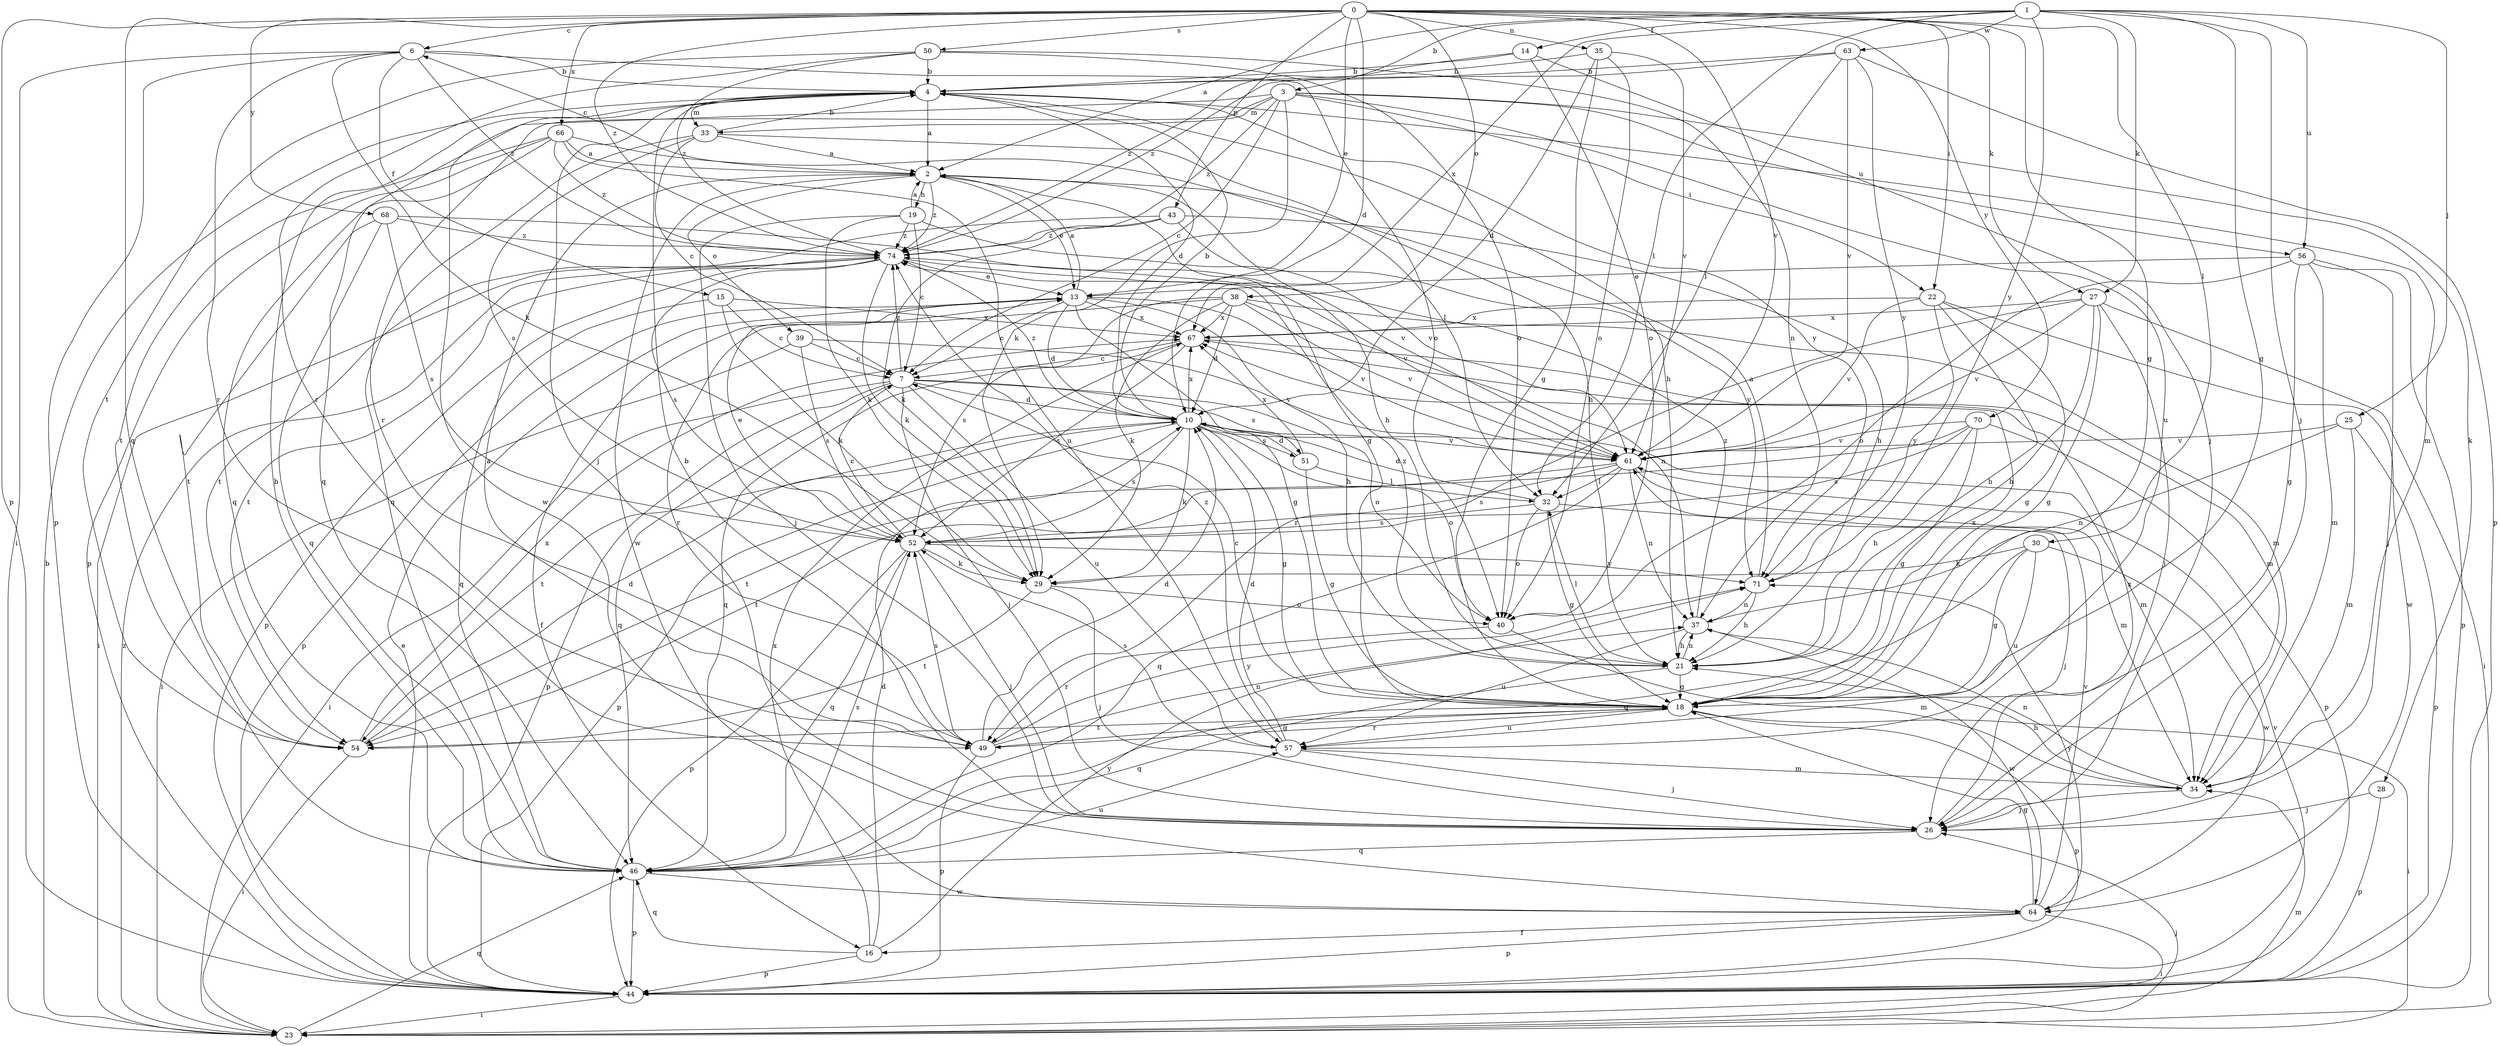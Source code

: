 strict digraph  {
0;
1;
2;
3;
4;
6;
7;
10;
13;
14;
15;
16;
18;
19;
21;
22;
23;
25;
26;
27;
28;
29;
30;
32;
33;
34;
35;
37;
38;
39;
40;
43;
44;
46;
49;
50;
51;
52;
54;
56;
57;
61;
63;
64;
66;
67;
68;
70;
71;
74;
0 -> 6  [label=c];
0 -> 10  [label=d];
0 -> 13  [label=e];
0 -> 18  [label=g];
0 -> 22  [label=i];
0 -> 27  [label=k];
0 -> 30  [label=l];
0 -> 35  [label=n];
0 -> 38  [label=o];
0 -> 43  [label=p];
0 -> 44  [label=p];
0 -> 46  [label=q];
0 -> 50  [label=s];
0 -> 61  [label=v];
0 -> 66  [label=x];
0 -> 68  [label=y];
0 -> 70  [label=y];
0 -> 74  [label=z];
1 -> 2  [label=a];
1 -> 3  [label=b];
1 -> 14  [label=f];
1 -> 18  [label=g];
1 -> 25  [label=j];
1 -> 26  [label=j];
1 -> 27  [label=k];
1 -> 32  [label=l];
1 -> 56  [label=u];
1 -> 63  [label=w];
1 -> 67  [label=x];
1 -> 71  [label=y];
2 -> 6  [label=c];
2 -> 13  [label=e];
2 -> 18  [label=g];
2 -> 19  [label=h];
2 -> 21  [label=h];
2 -> 39  [label=o];
2 -> 64  [label=w];
2 -> 74  [label=z];
3 -> 7  [label=c];
3 -> 22  [label=i];
3 -> 28  [label=k];
3 -> 29  [label=k];
3 -> 33  [label=m];
3 -> 46  [label=q];
3 -> 49  [label=r];
3 -> 56  [label=u];
3 -> 57  [label=u];
3 -> 74  [label=z];
4 -> 2  [label=a];
4 -> 10  [label=d];
4 -> 21  [label=h];
4 -> 26  [label=j];
4 -> 33  [label=m];
4 -> 34  [label=m];
4 -> 64  [label=w];
4 -> 71  [label=y];
6 -> 4  [label=b];
6 -> 15  [label=f];
6 -> 23  [label=i];
6 -> 29  [label=k];
6 -> 40  [label=o];
6 -> 44  [label=p];
6 -> 49  [label=r];
6 -> 74  [label=z];
7 -> 10  [label=d];
7 -> 23  [label=i];
7 -> 26  [label=j];
7 -> 40  [label=o];
7 -> 44  [label=p];
7 -> 46  [label=q];
7 -> 51  [label=s];
7 -> 57  [label=u];
7 -> 74  [label=z];
10 -> 4  [label=b];
10 -> 18  [label=g];
10 -> 29  [label=k];
10 -> 34  [label=m];
10 -> 40  [label=o];
10 -> 44  [label=p];
10 -> 51  [label=s];
10 -> 52  [label=s];
10 -> 54  [label=t];
10 -> 61  [label=v];
10 -> 67  [label=x];
10 -> 74  [label=z];
13 -> 2  [label=a];
13 -> 7  [label=c];
13 -> 10  [label=d];
13 -> 16  [label=f];
13 -> 18  [label=g];
13 -> 21  [label=h];
13 -> 44  [label=p];
13 -> 61  [label=v];
13 -> 67  [label=x];
14 -> 4  [label=b];
14 -> 26  [label=j];
14 -> 40  [label=o];
14 -> 74  [label=z];
15 -> 7  [label=c];
15 -> 29  [label=k];
15 -> 46  [label=q];
15 -> 67  [label=x];
16 -> 10  [label=d];
16 -> 44  [label=p];
16 -> 46  [label=q];
16 -> 67  [label=x];
16 -> 71  [label=y];
18 -> 7  [label=c];
18 -> 23  [label=i];
18 -> 44  [label=p];
18 -> 49  [label=r];
18 -> 54  [label=t];
18 -> 57  [label=u];
18 -> 67  [label=x];
19 -> 2  [label=a];
19 -> 7  [label=c];
19 -> 26  [label=j];
19 -> 29  [label=k];
19 -> 61  [label=v];
19 -> 74  [label=z];
21 -> 18  [label=g];
21 -> 32  [label=l];
21 -> 37  [label=n];
21 -> 46  [label=q];
21 -> 74  [label=z];
22 -> 18  [label=g];
22 -> 21  [label=h];
22 -> 61  [label=v];
22 -> 64  [label=w];
22 -> 67  [label=x];
22 -> 71  [label=y];
23 -> 4  [label=b];
23 -> 26  [label=j];
23 -> 34  [label=m];
23 -> 46  [label=q];
23 -> 74  [label=z];
25 -> 34  [label=m];
25 -> 37  [label=n];
25 -> 44  [label=p];
25 -> 61  [label=v];
26 -> 4  [label=b];
26 -> 46  [label=q];
26 -> 67  [label=x];
27 -> 18  [label=g];
27 -> 21  [label=h];
27 -> 23  [label=i];
27 -> 26  [label=j];
27 -> 49  [label=r];
27 -> 61  [label=v];
27 -> 67  [label=x];
28 -> 26  [label=j];
28 -> 44  [label=p];
29 -> 26  [label=j];
29 -> 40  [label=o];
29 -> 54  [label=t];
30 -> 18  [label=g];
30 -> 29  [label=k];
30 -> 46  [label=q];
30 -> 57  [label=u];
30 -> 64  [label=w];
32 -> 10  [label=d];
32 -> 18  [label=g];
32 -> 26  [label=j];
32 -> 40  [label=o];
32 -> 52  [label=s];
33 -> 2  [label=a];
33 -> 4  [label=b];
33 -> 7  [label=c];
33 -> 21  [label=h];
33 -> 46  [label=q];
33 -> 52  [label=s];
34 -> 21  [label=h];
34 -> 26  [label=j];
34 -> 37  [label=n];
35 -> 4  [label=b];
35 -> 10  [label=d];
35 -> 18  [label=g];
35 -> 40  [label=o];
35 -> 61  [label=v];
37 -> 21  [label=h];
37 -> 57  [label=u];
37 -> 64  [label=w];
37 -> 74  [label=z];
38 -> 10  [label=d];
38 -> 29  [label=k];
38 -> 34  [label=m];
38 -> 37  [label=n];
38 -> 49  [label=r];
38 -> 52  [label=s];
38 -> 61  [label=v];
38 -> 67  [label=x];
39 -> 7  [label=c];
39 -> 23  [label=i];
39 -> 52  [label=s];
39 -> 61  [label=v];
40 -> 34  [label=m];
40 -> 49  [label=r];
43 -> 21  [label=h];
43 -> 29  [label=k];
43 -> 54  [label=t];
43 -> 71  [label=y];
43 -> 74  [label=z];
44 -> 13  [label=e];
44 -> 23  [label=i];
44 -> 61  [label=v];
46 -> 4  [label=b];
46 -> 44  [label=p];
46 -> 52  [label=s];
46 -> 57  [label=u];
46 -> 64  [label=w];
49 -> 2  [label=a];
49 -> 10  [label=d];
49 -> 18  [label=g];
49 -> 37  [label=n];
49 -> 44  [label=p];
49 -> 52  [label=s];
49 -> 71  [label=y];
50 -> 4  [label=b];
50 -> 37  [label=n];
50 -> 40  [label=o];
50 -> 49  [label=r];
50 -> 54  [label=t];
50 -> 74  [label=z];
51 -> 10  [label=d];
51 -> 18  [label=g];
51 -> 32  [label=l];
51 -> 67  [label=x];
52 -> 7  [label=c];
52 -> 13  [label=e];
52 -> 26  [label=j];
52 -> 29  [label=k];
52 -> 44  [label=p];
52 -> 46  [label=q];
52 -> 71  [label=y];
54 -> 10  [label=d];
54 -> 23  [label=i];
54 -> 67  [label=x];
56 -> 13  [label=e];
56 -> 18  [label=g];
56 -> 26  [label=j];
56 -> 34  [label=m];
56 -> 40  [label=o];
56 -> 44  [label=p];
57 -> 10  [label=d];
57 -> 26  [label=j];
57 -> 34  [label=m];
57 -> 52  [label=s];
57 -> 74  [label=z];
61 -> 32  [label=l];
61 -> 34  [label=m];
61 -> 37  [label=n];
61 -> 46  [label=q];
61 -> 52  [label=s];
61 -> 54  [label=t];
63 -> 4  [label=b];
63 -> 32  [label=l];
63 -> 44  [label=p];
63 -> 61  [label=v];
63 -> 71  [label=y];
63 -> 74  [label=z];
64 -> 16  [label=f];
64 -> 18  [label=g];
64 -> 23  [label=i];
64 -> 44  [label=p];
64 -> 61  [label=v];
64 -> 71  [label=y];
66 -> 2  [label=a];
66 -> 32  [label=l];
66 -> 44  [label=p];
66 -> 46  [label=q];
66 -> 54  [label=t];
66 -> 57  [label=u];
66 -> 74  [label=z];
67 -> 7  [label=c];
67 -> 34  [label=m];
67 -> 46  [label=q];
67 -> 52  [label=s];
68 -> 46  [label=q];
68 -> 52  [label=s];
68 -> 54  [label=t];
68 -> 61  [label=v];
68 -> 74  [label=z];
70 -> 18  [label=g];
70 -> 21  [label=h];
70 -> 44  [label=p];
70 -> 52  [label=s];
70 -> 54  [label=t];
70 -> 61  [label=v];
71 -> 2  [label=a];
71 -> 21  [label=h];
71 -> 37  [label=n];
74 -> 13  [label=e];
74 -> 23  [label=i];
74 -> 29  [label=k];
74 -> 44  [label=p];
74 -> 52  [label=s];
74 -> 54  [label=t];
74 -> 61  [label=v];
}
